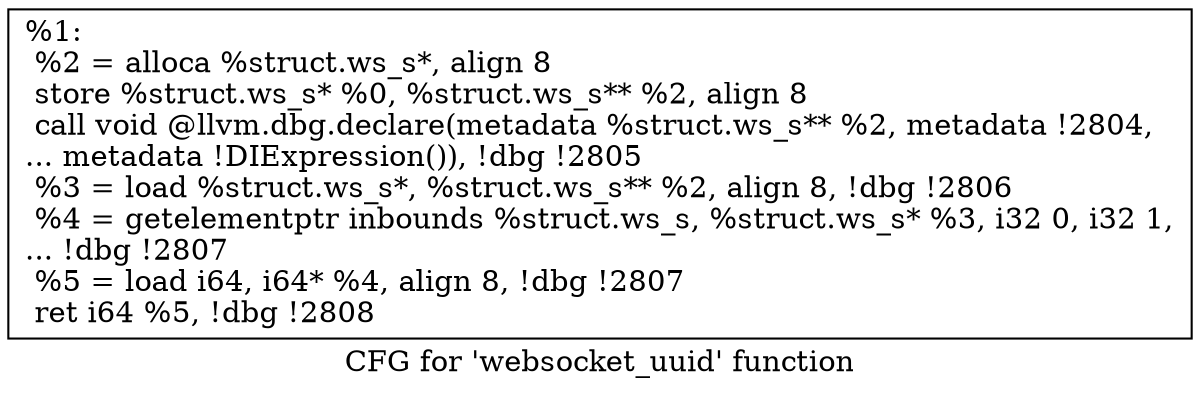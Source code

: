 digraph "CFG for 'websocket_uuid' function" {
	label="CFG for 'websocket_uuid' function";

	Node0x556852651870 [shape=record,label="{%1:\l  %2 = alloca %struct.ws_s*, align 8\l  store %struct.ws_s* %0, %struct.ws_s** %2, align 8\l  call void @llvm.dbg.declare(metadata %struct.ws_s** %2, metadata !2804,\l... metadata !DIExpression()), !dbg !2805\l  %3 = load %struct.ws_s*, %struct.ws_s** %2, align 8, !dbg !2806\l  %4 = getelementptr inbounds %struct.ws_s, %struct.ws_s* %3, i32 0, i32 1,\l... !dbg !2807\l  %5 = load i64, i64* %4, align 8, !dbg !2807\l  ret i64 %5, !dbg !2808\l}"];
}

